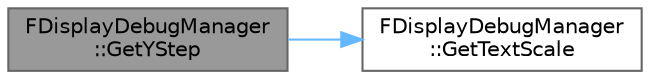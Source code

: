 digraph "FDisplayDebugManager::GetYStep"
{
 // INTERACTIVE_SVG=YES
 // LATEX_PDF_SIZE
  bgcolor="transparent";
  edge [fontname=Helvetica,fontsize=10,labelfontname=Helvetica,labelfontsize=10];
  node [fontname=Helvetica,fontsize=10,shape=box,height=0.2,width=0.4];
  rankdir="LR";
  Node1 [id="Node000001",label="FDisplayDebugManager\l::GetYStep",height=0.2,width=0.4,color="gray40", fillcolor="grey60", style="filled", fontcolor="black",tooltip=" "];
  Node1 -> Node2 [id="edge1_Node000001_Node000002",color="steelblue1",style="solid",tooltip=" "];
  Node2 [id="Node000002",label="FDisplayDebugManager\l::GetTextScale",height=0.2,width=0.4,color="grey40", fillcolor="white", style="filled",URL="$de/da2/structFDisplayDebugManager.html#a5c32f9a7fd790f90c715a818923ddd12",tooltip=" "];
}
